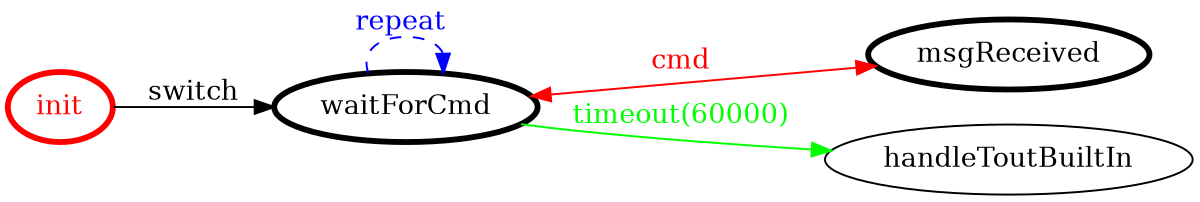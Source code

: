 /*
*
* A GraphViz DOT FSM description 
* Please use a GraphViz visualizer (like http://www.webgraphviz.com)
*  
*/

digraph finite_state_machine {
	rankdir=LR
	size="8,5"
	
	init [ color = red ][ fontcolor = red ][ penwidth = 3 ]
	waitForCmd [ color = black ][ fontcolor = black ][ penwidth = 3 ]
	msgReceived [ color = black ][ fontcolor = black ][ penwidth = 3 ]
	
	waitForCmd -> msgReceived [ label = "cmd" ][ color = red ][ fontcolor = red ][ dir = both ]
	waitForCmd -> handleToutBuiltIn [ label = "timeout(60000)" ][ color = green ][ fontcolor = green ]
	init -> waitForCmd [ label = "switch" ][ color = black ][ fontcolor = black ]
	waitForCmd -> waitForCmd [ label = "repeat "][ style = dashed ][ color = blue ][ fontcolor = blue ]
}
